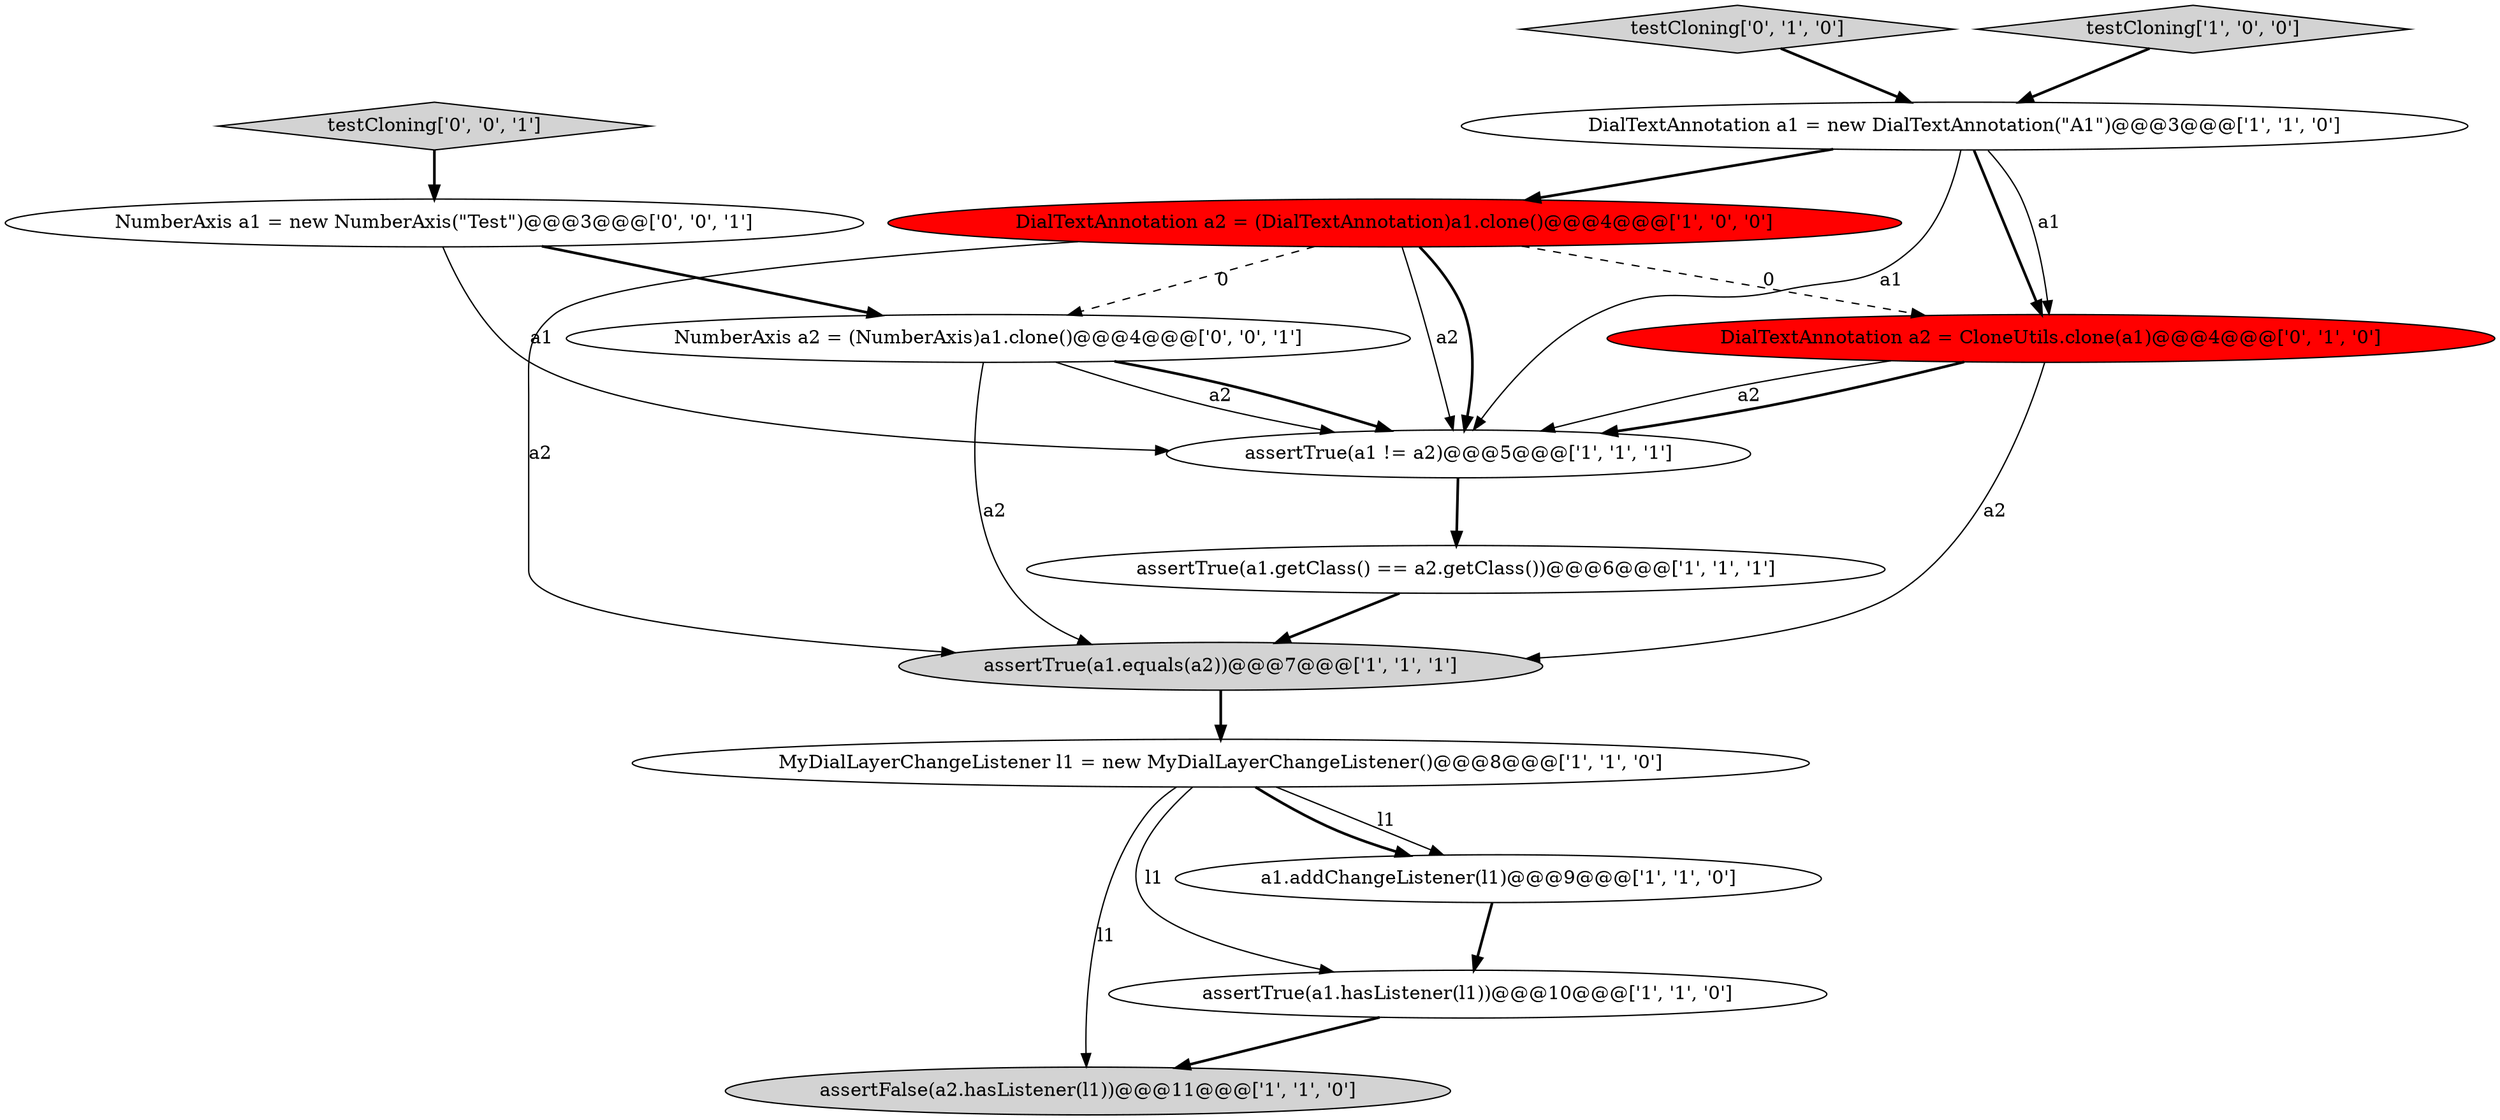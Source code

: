 digraph {
3 [style = filled, label = "assertTrue(a1.getClass() == a2.getClass())@@@6@@@['1', '1', '1']", fillcolor = white, shape = ellipse image = "AAA0AAABBB1BBB"];
2 [style = filled, label = "assertTrue(a1 != a2)@@@5@@@['1', '1', '1']", fillcolor = white, shape = ellipse image = "AAA0AAABBB1BBB"];
6 [style = filled, label = "assertFalse(a2.hasListener(l1))@@@11@@@['1', '1', '0']", fillcolor = lightgray, shape = ellipse image = "AAA0AAABBB1BBB"];
8 [style = filled, label = "assertTrue(a1.equals(a2))@@@7@@@['1', '1', '1']", fillcolor = lightgray, shape = ellipse image = "AAA0AAABBB1BBB"];
12 [style = filled, label = "testCloning['0', '0', '1']", fillcolor = lightgray, shape = diamond image = "AAA0AAABBB3BBB"];
5 [style = filled, label = "a1.addChangeListener(l1)@@@9@@@['1', '1', '0']", fillcolor = white, shape = ellipse image = "AAA0AAABBB1BBB"];
7 [style = filled, label = "MyDialLayerChangeListener l1 = new MyDialLayerChangeListener()@@@8@@@['1', '1', '0']", fillcolor = white, shape = ellipse image = "AAA0AAABBB1BBB"];
9 [style = filled, label = "assertTrue(a1.hasListener(l1))@@@10@@@['1', '1', '0']", fillcolor = white, shape = ellipse image = "AAA0AAABBB1BBB"];
11 [style = filled, label = "DialTextAnnotation a2 = CloneUtils.clone(a1)@@@4@@@['0', '1', '0']", fillcolor = red, shape = ellipse image = "AAA1AAABBB2BBB"];
0 [style = filled, label = "DialTextAnnotation a1 = new DialTextAnnotation(\"A1\")@@@3@@@['1', '1', '0']", fillcolor = white, shape = ellipse image = "AAA0AAABBB1BBB"];
10 [style = filled, label = "testCloning['0', '1', '0']", fillcolor = lightgray, shape = diamond image = "AAA0AAABBB2BBB"];
13 [style = filled, label = "NumberAxis a1 = new NumberAxis(\"Test\")@@@3@@@['0', '0', '1']", fillcolor = white, shape = ellipse image = "AAA0AAABBB3BBB"];
14 [style = filled, label = "NumberAxis a2 = (NumberAxis)a1.clone()@@@4@@@['0', '0', '1']", fillcolor = white, shape = ellipse image = "AAA0AAABBB3BBB"];
4 [style = filled, label = "testCloning['1', '0', '0']", fillcolor = lightgray, shape = diamond image = "AAA0AAABBB1BBB"];
1 [style = filled, label = "DialTextAnnotation a2 = (DialTextAnnotation)a1.clone()@@@4@@@['1', '0', '0']", fillcolor = red, shape = ellipse image = "AAA1AAABBB1BBB"];
7->9 [style = solid, label="l1"];
1->2 [style = solid, label="a2"];
5->9 [style = bold, label=""];
11->8 [style = solid, label="a2"];
1->14 [style = dashed, label="0"];
13->2 [style = solid, label="a1"];
1->8 [style = solid, label="a2"];
2->3 [style = bold, label=""];
0->11 [style = bold, label=""];
14->2 [style = solid, label="a2"];
7->5 [style = solid, label="l1"];
11->2 [style = bold, label=""];
8->7 [style = bold, label=""];
9->6 [style = bold, label=""];
4->0 [style = bold, label=""];
11->2 [style = solid, label="a2"];
12->13 [style = bold, label=""];
7->5 [style = bold, label=""];
0->2 [style = solid, label="a1"];
1->11 [style = dashed, label="0"];
0->1 [style = bold, label=""];
3->8 [style = bold, label=""];
10->0 [style = bold, label=""];
7->6 [style = solid, label="l1"];
14->8 [style = solid, label="a2"];
1->2 [style = bold, label=""];
14->2 [style = bold, label=""];
13->14 [style = bold, label=""];
0->11 [style = solid, label="a1"];
}
